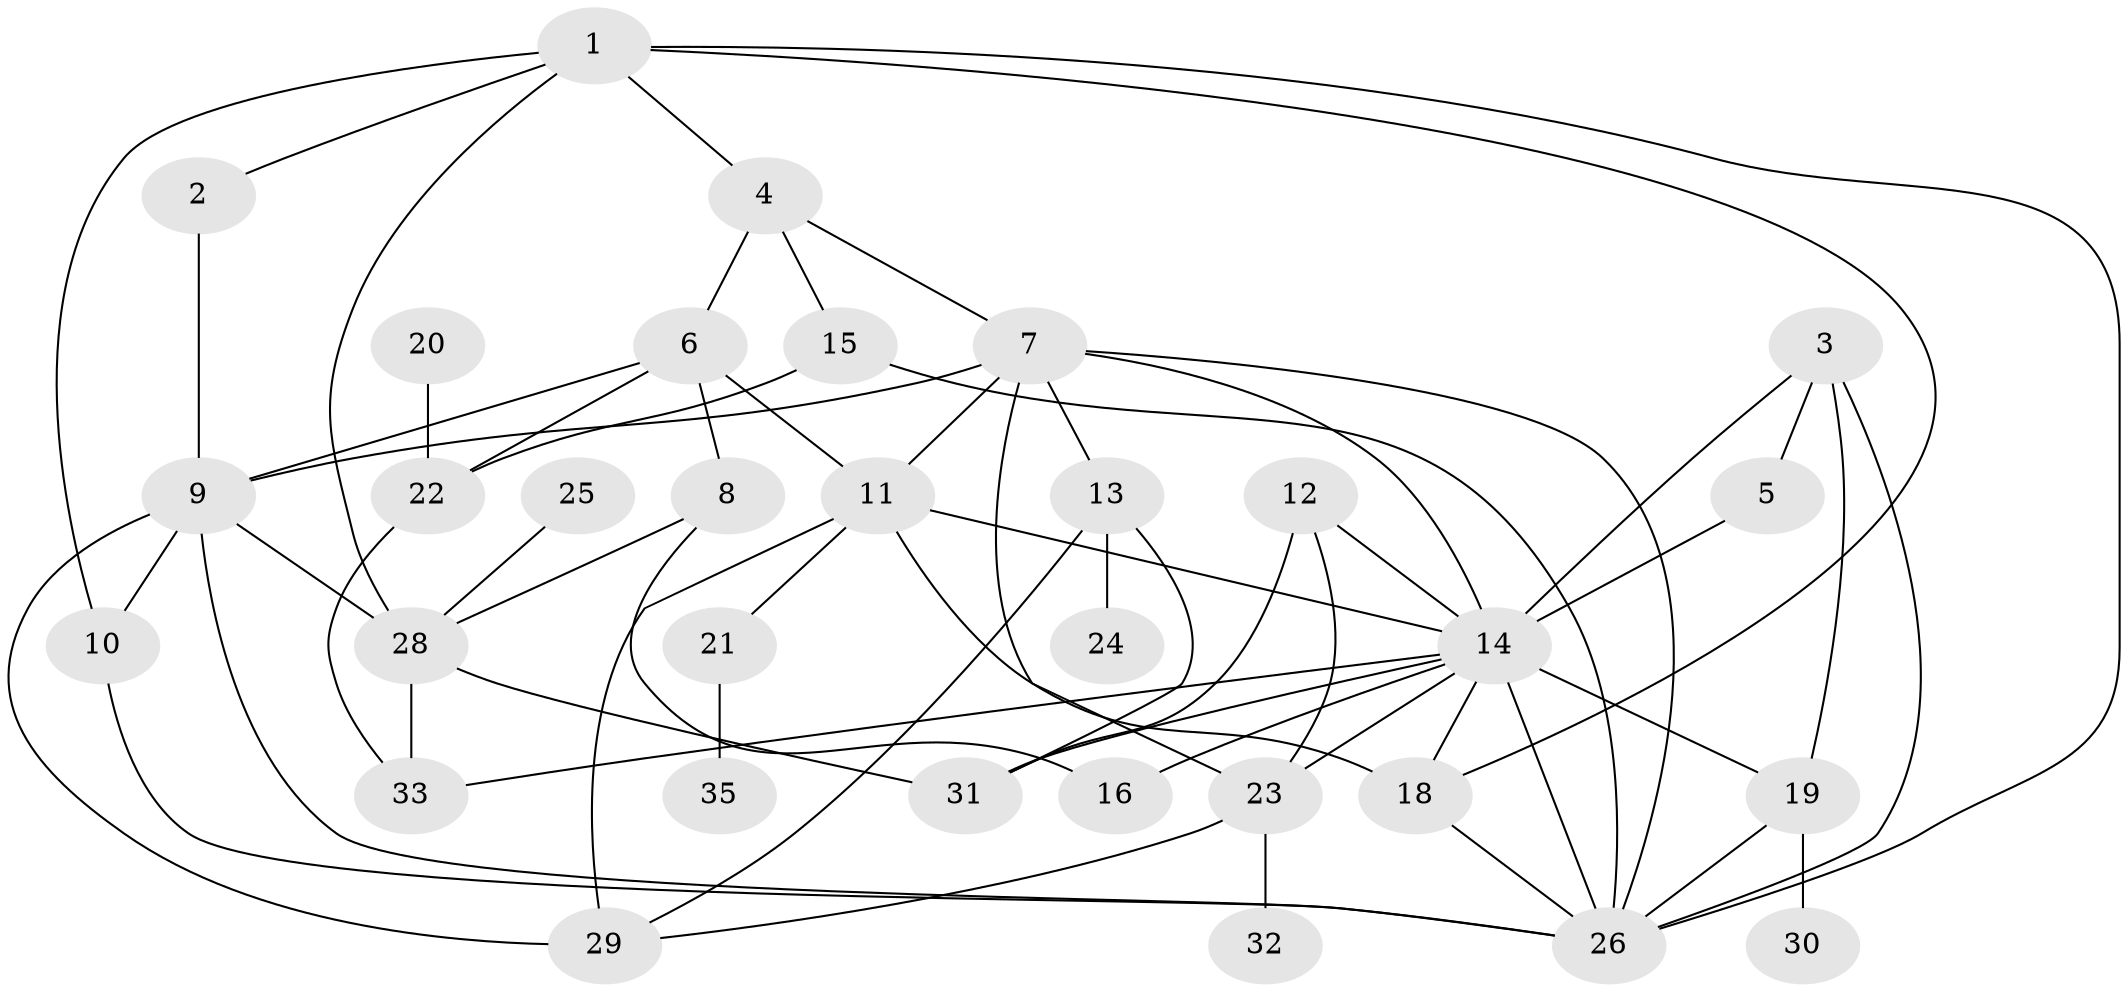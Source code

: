// original degree distribution, {6: 0.07042253521126761, 2: 0.18309859154929578, 1: 0.15492957746478872, 3: 0.2676056338028169, 4: 0.16901408450704225, 0: 0.056338028169014086, 5: 0.08450704225352113, 8: 0.014084507042253521}
// Generated by graph-tools (version 1.1) at 2025/48/03/04/25 22:48:25]
// undirected, 32 vertices, 62 edges
graph export_dot {
  node [color=gray90,style=filled];
  1;
  2;
  3;
  4;
  5;
  6;
  7;
  8;
  9;
  10;
  11;
  12;
  13;
  14;
  15;
  16;
  18;
  19;
  20;
  21;
  22;
  23;
  24;
  25;
  26;
  28;
  29;
  30;
  31;
  32;
  33;
  35;
  1 -- 2 [weight=1.0];
  1 -- 4 [weight=1.0];
  1 -- 10 [weight=2.0];
  1 -- 18 [weight=1.0];
  1 -- 26 [weight=2.0];
  1 -- 28 [weight=1.0];
  2 -- 9 [weight=1.0];
  3 -- 5 [weight=1.0];
  3 -- 14 [weight=1.0];
  3 -- 19 [weight=1.0];
  3 -- 26 [weight=1.0];
  4 -- 6 [weight=1.0];
  4 -- 7 [weight=1.0];
  4 -- 15 [weight=1.0];
  5 -- 14 [weight=1.0];
  6 -- 8 [weight=1.0];
  6 -- 9 [weight=1.0];
  6 -- 11 [weight=1.0];
  6 -- 22 [weight=1.0];
  7 -- 9 [weight=1.0];
  7 -- 11 [weight=2.0];
  7 -- 13 [weight=3.0];
  7 -- 14 [weight=1.0];
  7 -- 23 [weight=1.0];
  7 -- 26 [weight=1.0];
  8 -- 16 [weight=1.0];
  8 -- 28 [weight=1.0];
  9 -- 10 [weight=1.0];
  9 -- 26 [weight=1.0];
  9 -- 28 [weight=1.0];
  9 -- 29 [weight=1.0];
  10 -- 26 [weight=1.0];
  11 -- 14 [weight=1.0];
  11 -- 18 [weight=1.0];
  11 -- 21 [weight=2.0];
  11 -- 29 [weight=2.0];
  12 -- 14 [weight=1.0];
  12 -- 23 [weight=1.0];
  12 -- 31 [weight=1.0];
  13 -- 24 [weight=1.0];
  13 -- 29 [weight=1.0];
  13 -- 31 [weight=1.0];
  14 -- 16 [weight=1.0];
  14 -- 18 [weight=1.0];
  14 -- 19 [weight=1.0];
  14 -- 23 [weight=2.0];
  14 -- 26 [weight=2.0];
  14 -- 31 [weight=1.0];
  14 -- 33 [weight=1.0];
  15 -- 22 [weight=1.0];
  15 -- 26 [weight=1.0];
  18 -- 26 [weight=1.0];
  19 -- 26 [weight=1.0];
  19 -- 30 [weight=1.0];
  20 -- 22 [weight=1.0];
  21 -- 35 [weight=1.0];
  22 -- 33 [weight=1.0];
  23 -- 29 [weight=1.0];
  23 -- 32 [weight=1.0];
  25 -- 28 [weight=1.0];
  28 -- 31 [weight=1.0];
  28 -- 33 [weight=1.0];
}
